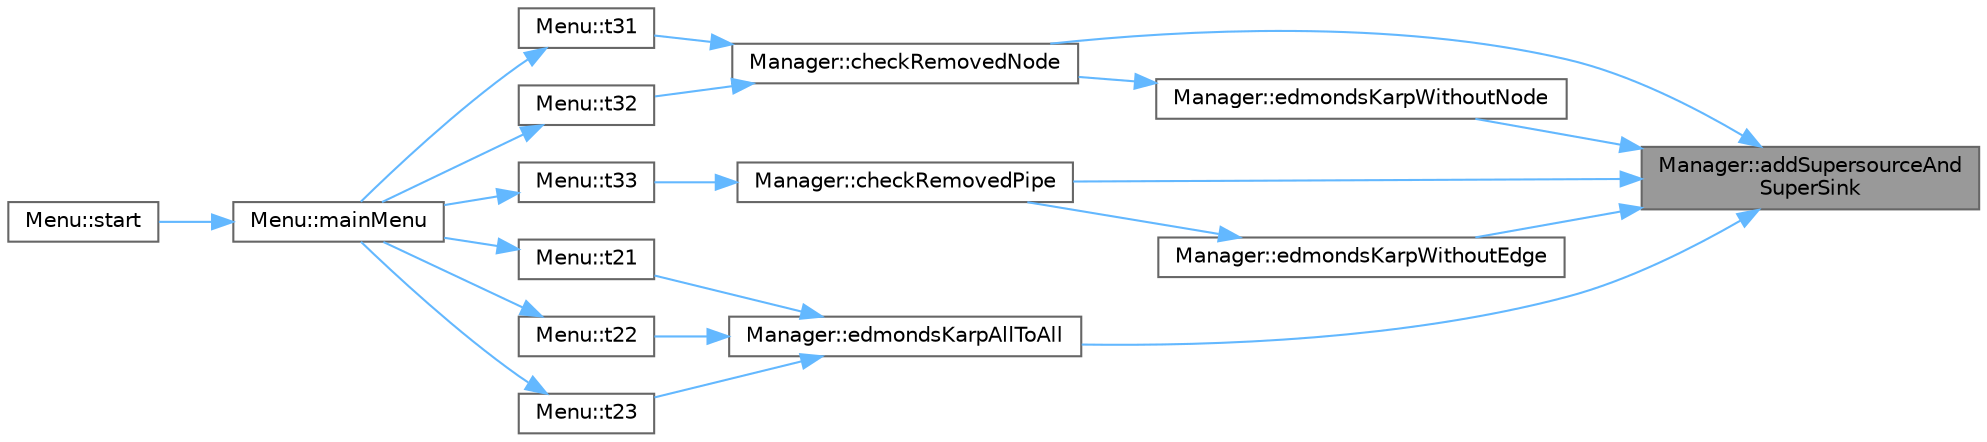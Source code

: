 digraph "Manager::addSupersourceAndSuperSink"
{
 // LATEX_PDF_SIZE
  bgcolor="transparent";
  edge [fontname=Helvetica,fontsize=10,labelfontname=Helvetica,labelfontsize=10];
  node [fontname=Helvetica,fontsize=10,shape=box,height=0.2,width=0.4];
  rankdir="RL";
  Node1 [label="Manager::addSupersourceAnd\lSuperSink",height=0.2,width=0.4,color="gray40", fillcolor="grey60", style="filled", fontcolor="black",tooltip="Adds a supersource and supersink to the graph. Connects supersource to each reservoir...."];
  Node1 -> Node2 [dir="back",color="steelblue1",style="solid"];
  Node2 [label="Manager::checkRemovedNode",height=0.2,width=0.4,color="grey40", fillcolor="white", style="filled",URL="$class_manager.html#a2b1826111fda5e45b53b4ebba9b617d9",tooltip="Checks the differences between the total edmonds karp and the edmonds karp with a deactivate node."];
  Node2 -> Node3 [dir="back",color="steelblue1",style="solid"];
  Node3 [label="Menu::t31",height=0.2,width=0.4,color="grey40", fillcolor="white", style="filled",URL="$class_menu.html#afcde54e3de0b594d5f0e28cf65f07cdb",tooltip="Performs task T3.1."];
  Node3 -> Node4 [dir="back",color="steelblue1",style="solid"];
  Node4 [label="Menu::mainMenu",height=0.2,width=0.4,color="grey40", fillcolor="white", style="filled",URL="$class_menu.html#aef9edee86d2ea460606361c92e061583",tooltip="Displays the main menu."];
  Node4 -> Node5 [dir="back",color="steelblue1",style="solid"];
  Node5 [label="Menu::start",height=0.2,width=0.4,color="grey40", fillcolor="white", style="filled",URL="$class_menu.html#ae1ec62e738dda7faaaec850bd0b58ffe",tooltip="Starts the menu system."];
  Node2 -> Node6 [dir="back",color="steelblue1",style="solid"];
  Node6 [label="Menu::t32",height=0.2,width=0.4,color="grey40", fillcolor="white", style="filled",URL="$class_menu.html#a8fa2ff0b65d80b58b1c11a83681ee46e",tooltip="Performs task T3.2."];
  Node6 -> Node4 [dir="back",color="steelblue1",style="solid"];
  Node1 -> Node7 [dir="back",color="steelblue1",style="solid"];
  Node7 [label="Manager::checkRemovedPipe",height=0.2,width=0.4,color="grey40", fillcolor="white", style="filled",URL="$class_manager.html#aea133665b7816f418ce75bc97136388a",tooltip="Checks the differences between the total edmonds karp and the edmonds karp with a deactivate edge."];
  Node7 -> Node8 [dir="back",color="steelblue1",style="solid"];
  Node8 [label="Menu::t33",height=0.2,width=0.4,color="grey40", fillcolor="white", style="filled",URL="$class_menu.html#a5cee0969dd7181991dc5088dfeff5857",tooltip="Performs task T3.2."];
  Node8 -> Node4 [dir="back",color="steelblue1",style="solid"];
  Node1 -> Node9 [dir="back",color="steelblue1",style="solid"];
  Node9 [label="Manager::edmondsKarpAllToAll",height=0.2,width=0.4,color="grey40", fillcolor="white", style="filled",URL="$class_manager.html#af84c18d730117c8e61fdade3f9686776",tooltip="Applies the Edmonds-Karp algorithm to find maximum between all reservoirs (source) and all cities (ta..."];
  Node9 -> Node10 [dir="back",color="steelblue1",style="solid"];
  Node10 [label="Menu::t21",height=0.2,width=0.4,color="grey40", fillcolor="white", style="filled",URL="$class_menu.html#a02f0ca346706ae1a5cf8a4f46d3f765f",tooltip="Performs task T2.1."];
  Node10 -> Node4 [dir="back",color="steelblue1",style="solid"];
  Node9 -> Node11 [dir="back",color="steelblue1",style="solid"];
  Node11 [label="Menu::t22",height=0.2,width=0.4,color="grey40", fillcolor="white", style="filled",URL="$class_menu.html#a3a891057aa945f55515f5f5ae30aca6b",tooltip="Performs task T2.2."];
  Node11 -> Node4 [dir="back",color="steelblue1",style="solid"];
  Node9 -> Node12 [dir="back",color="steelblue1",style="solid"];
  Node12 [label="Menu::t23",height=0.2,width=0.4,color="grey40", fillcolor="white", style="filled",URL="$class_menu.html#aaf0df335bfb448e92d5263300728a055",tooltip="Performs task T2.3."];
  Node12 -> Node4 [dir="back",color="steelblue1",style="solid"];
  Node1 -> Node13 [dir="back",color="steelblue1",style="solid"];
  Node13 [label="Manager::edmondsKarpWithoutEdge",height=0.2,width=0.4,color="grey40", fillcolor="white", style="filled",URL="$class_manager.html#ae175b50711c6f6d6c02072981c1a9e3b",tooltip="Do the edmonds karp with a deactivated edge."];
  Node13 -> Node7 [dir="back",color="steelblue1",style="solid"];
  Node1 -> Node14 [dir="back",color="steelblue1",style="solid"];
  Node14 [label="Manager::edmondsKarpWithoutNode",height=0.2,width=0.4,color="grey40", fillcolor="white", style="filled",URL="$class_manager.html#ab5649647765666bc6cbf8f65e701ec85",tooltip="Do the edmonds karp with a deactivated node."];
  Node14 -> Node2 [dir="back",color="steelblue1",style="solid"];
}
